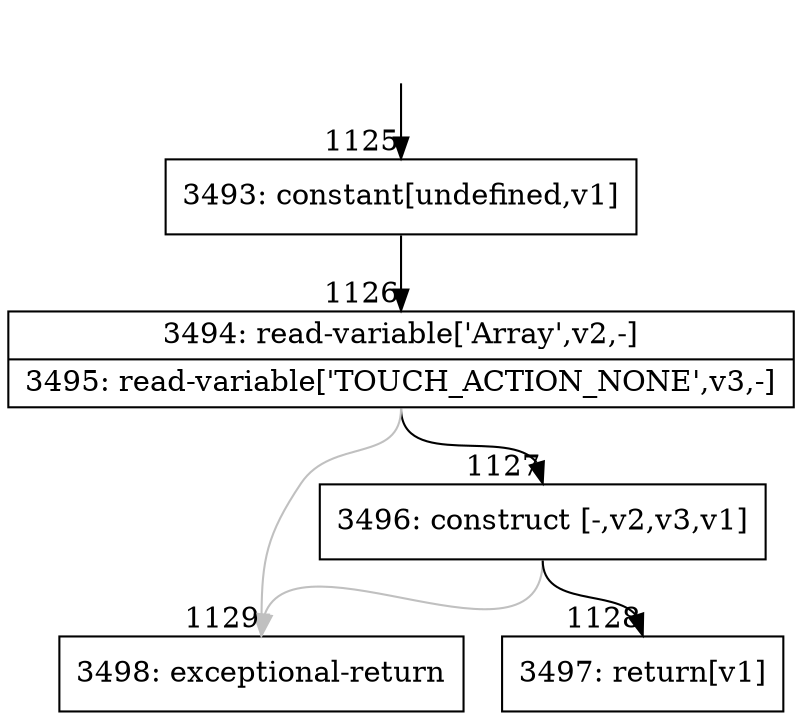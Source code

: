 digraph {
rankdir="TD"
BB_entry104[shape=none,label=""];
BB_entry104 -> BB1125 [tailport=s, headport=n, headlabel="    1125"]
BB1125 [shape=record label="{3493: constant[undefined,v1]}" ] 
BB1125 -> BB1126 [tailport=s, headport=n, headlabel="      1126"]
BB1126 [shape=record label="{3494: read-variable['Array',v2,-]|3495: read-variable['TOUCH_ACTION_NONE',v3,-]}" ] 
BB1126 -> BB1127 [tailport=s, headport=n, headlabel="      1127"]
BB1126 -> BB1129 [tailport=s, headport=n, color=gray, headlabel="      1129"]
BB1127 [shape=record label="{3496: construct [-,v2,v3,v1]}" ] 
BB1127 -> BB1128 [tailport=s, headport=n, headlabel="      1128"]
BB1127 -> BB1129 [tailport=s, headport=n, color=gray]
BB1128 [shape=record label="{3497: return[v1]}" ] 
BB1129 [shape=record label="{3498: exceptional-return}" ] 
//#$~ 1812
}
